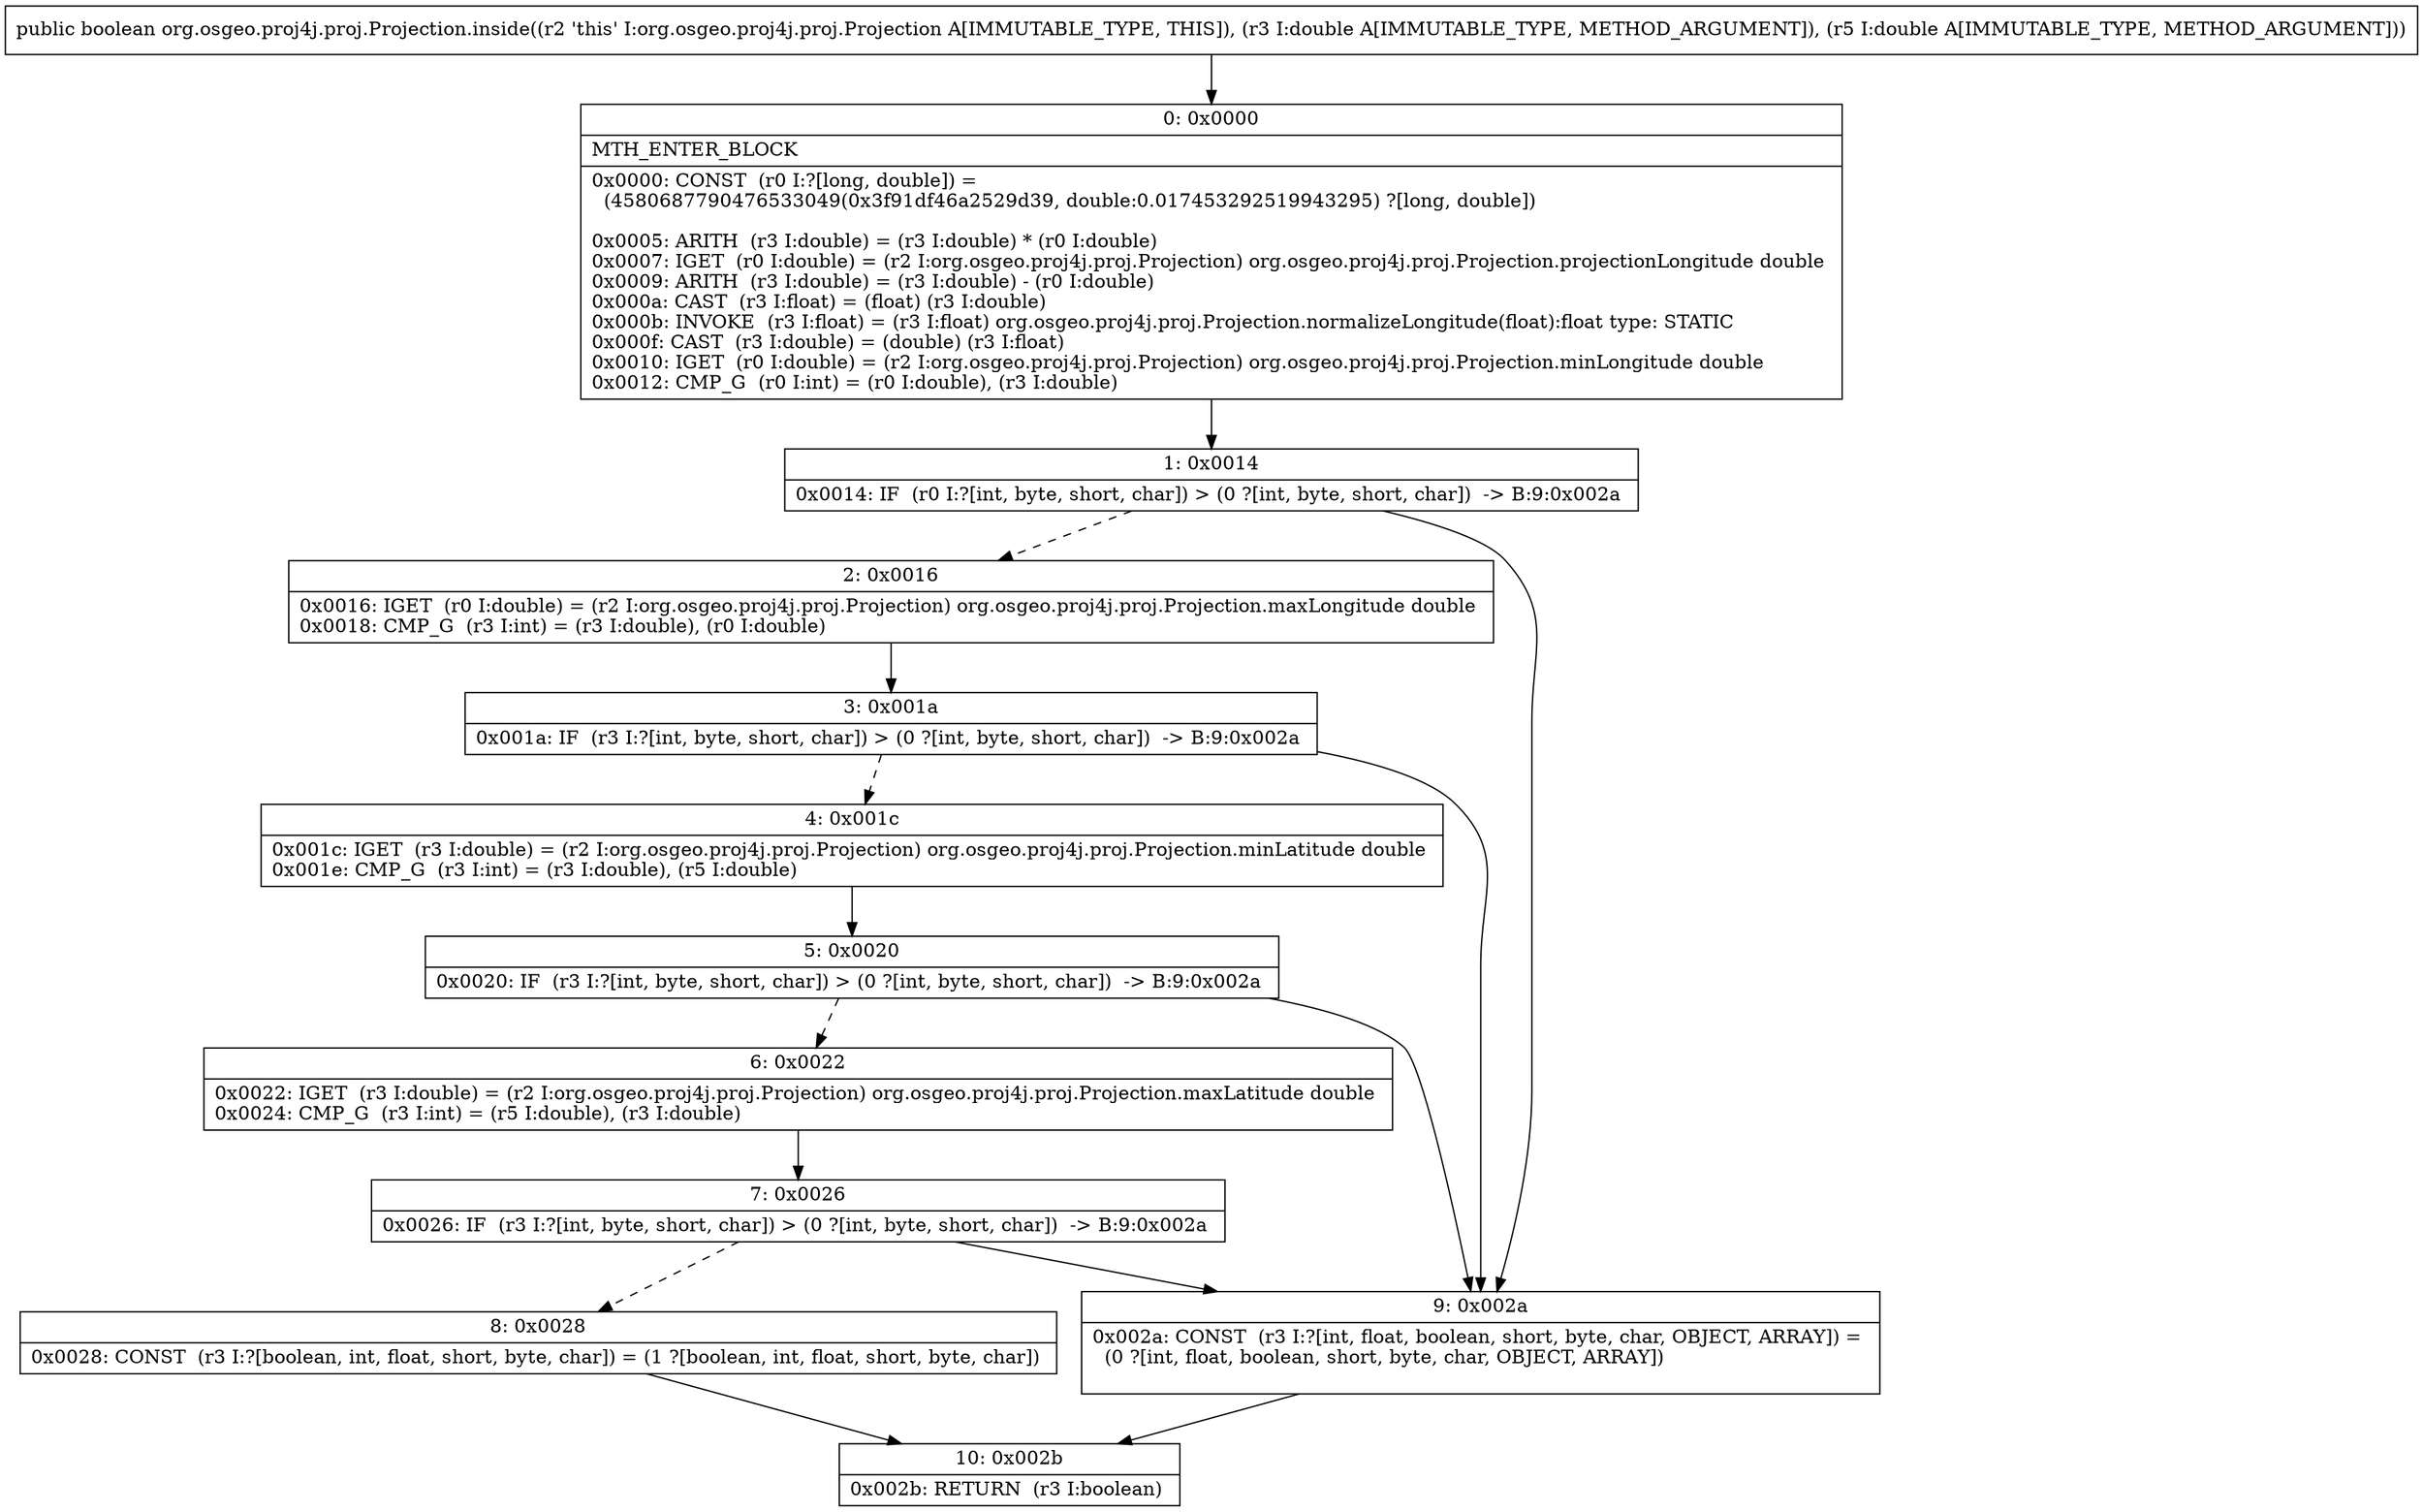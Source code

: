 digraph "CFG fororg.osgeo.proj4j.proj.Projection.inside(DD)Z" {
Node_0 [shape=record,label="{0\:\ 0x0000|MTH_ENTER_BLOCK\l|0x0000: CONST  (r0 I:?[long, double]) = \l  (4580687790476533049(0x3f91df46a2529d39, double:0.017453292519943295) ?[long, double])\l \l0x0005: ARITH  (r3 I:double) = (r3 I:double) * (r0 I:double) \l0x0007: IGET  (r0 I:double) = (r2 I:org.osgeo.proj4j.proj.Projection) org.osgeo.proj4j.proj.Projection.projectionLongitude double \l0x0009: ARITH  (r3 I:double) = (r3 I:double) \- (r0 I:double) \l0x000a: CAST  (r3 I:float) = (float) (r3 I:double) \l0x000b: INVOKE  (r3 I:float) = (r3 I:float) org.osgeo.proj4j.proj.Projection.normalizeLongitude(float):float type: STATIC \l0x000f: CAST  (r3 I:double) = (double) (r3 I:float) \l0x0010: IGET  (r0 I:double) = (r2 I:org.osgeo.proj4j.proj.Projection) org.osgeo.proj4j.proj.Projection.minLongitude double \l0x0012: CMP_G  (r0 I:int) = (r0 I:double), (r3 I:double) \l}"];
Node_1 [shape=record,label="{1\:\ 0x0014|0x0014: IF  (r0 I:?[int, byte, short, char]) \> (0 ?[int, byte, short, char])  \-\> B:9:0x002a \l}"];
Node_2 [shape=record,label="{2\:\ 0x0016|0x0016: IGET  (r0 I:double) = (r2 I:org.osgeo.proj4j.proj.Projection) org.osgeo.proj4j.proj.Projection.maxLongitude double \l0x0018: CMP_G  (r3 I:int) = (r3 I:double), (r0 I:double) \l}"];
Node_3 [shape=record,label="{3\:\ 0x001a|0x001a: IF  (r3 I:?[int, byte, short, char]) \> (0 ?[int, byte, short, char])  \-\> B:9:0x002a \l}"];
Node_4 [shape=record,label="{4\:\ 0x001c|0x001c: IGET  (r3 I:double) = (r2 I:org.osgeo.proj4j.proj.Projection) org.osgeo.proj4j.proj.Projection.minLatitude double \l0x001e: CMP_G  (r3 I:int) = (r3 I:double), (r5 I:double) \l}"];
Node_5 [shape=record,label="{5\:\ 0x0020|0x0020: IF  (r3 I:?[int, byte, short, char]) \> (0 ?[int, byte, short, char])  \-\> B:9:0x002a \l}"];
Node_6 [shape=record,label="{6\:\ 0x0022|0x0022: IGET  (r3 I:double) = (r2 I:org.osgeo.proj4j.proj.Projection) org.osgeo.proj4j.proj.Projection.maxLatitude double \l0x0024: CMP_G  (r3 I:int) = (r5 I:double), (r3 I:double) \l}"];
Node_7 [shape=record,label="{7\:\ 0x0026|0x0026: IF  (r3 I:?[int, byte, short, char]) \> (0 ?[int, byte, short, char])  \-\> B:9:0x002a \l}"];
Node_8 [shape=record,label="{8\:\ 0x0028|0x0028: CONST  (r3 I:?[boolean, int, float, short, byte, char]) = (1 ?[boolean, int, float, short, byte, char]) \l}"];
Node_9 [shape=record,label="{9\:\ 0x002a|0x002a: CONST  (r3 I:?[int, float, boolean, short, byte, char, OBJECT, ARRAY]) = \l  (0 ?[int, float, boolean, short, byte, char, OBJECT, ARRAY])\l \l}"];
Node_10 [shape=record,label="{10\:\ 0x002b|0x002b: RETURN  (r3 I:boolean) \l}"];
MethodNode[shape=record,label="{public boolean org.osgeo.proj4j.proj.Projection.inside((r2 'this' I:org.osgeo.proj4j.proj.Projection A[IMMUTABLE_TYPE, THIS]), (r3 I:double A[IMMUTABLE_TYPE, METHOD_ARGUMENT]), (r5 I:double A[IMMUTABLE_TYPE, METHOD_ARGUMENT])) }"];
MethodNode -> Node_0;
Node_0 -> Node_1;
Node_1 -> Node_2[style=dashed];
Node_1 -> Node_9;
Node_2 -> Node_3;
Node_3 -> Node_4[style=dashed];
Node_3 -> Node_9;
Node_4 -> Node_5;
Node_5 -> Node_6[style=dashed];
Node_5 -> Node_9;
Node_6 -> Node_7;
Node_7 -> Node_8[style=dashed];
Node_7 -> Node_9;
Node_8 -> Node_10;
Node_9 -> Node_10;
}

